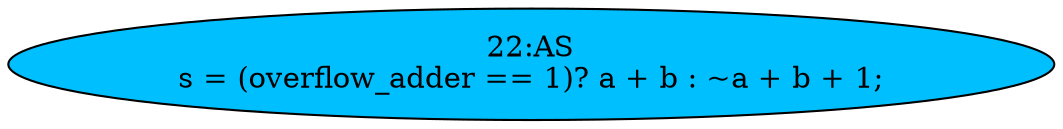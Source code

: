 strict digraph "" {
	node [label="\N"];
	"22:AS"	[ast="<pyverilog.vparser.ast.Assign object at 0x7ff8cf9a4c90>",
		def_var="['s']",
		fillcolor=deepskyblue,
		label="22:AS
s = (overflow_adder == 1)? a + b : ~a + b + 1;",
		statements="[]",
		style=filled,
		typ=Assign,
		use_var="['overflow_adder', 'a', 'b', 'a', 'b']"];
}
